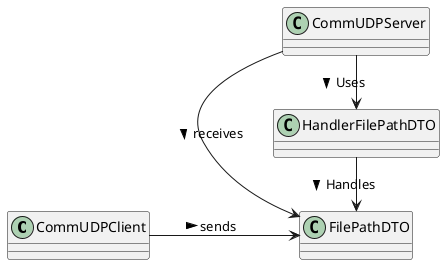 @startuml
class CommUDPClient
class CommUDPServer
class FilePathDTO
class HandlerFilePathDTO

CommUDPClient --> FilePathDTO : sends >
left to right direction
CommUDPServer -> FilePathDTO : receives >
HandlerFilePathDTO -> FilePathDTO : Handles >
CommUDPServer -> HandlerFilePathDTO : Uses >

@enduml